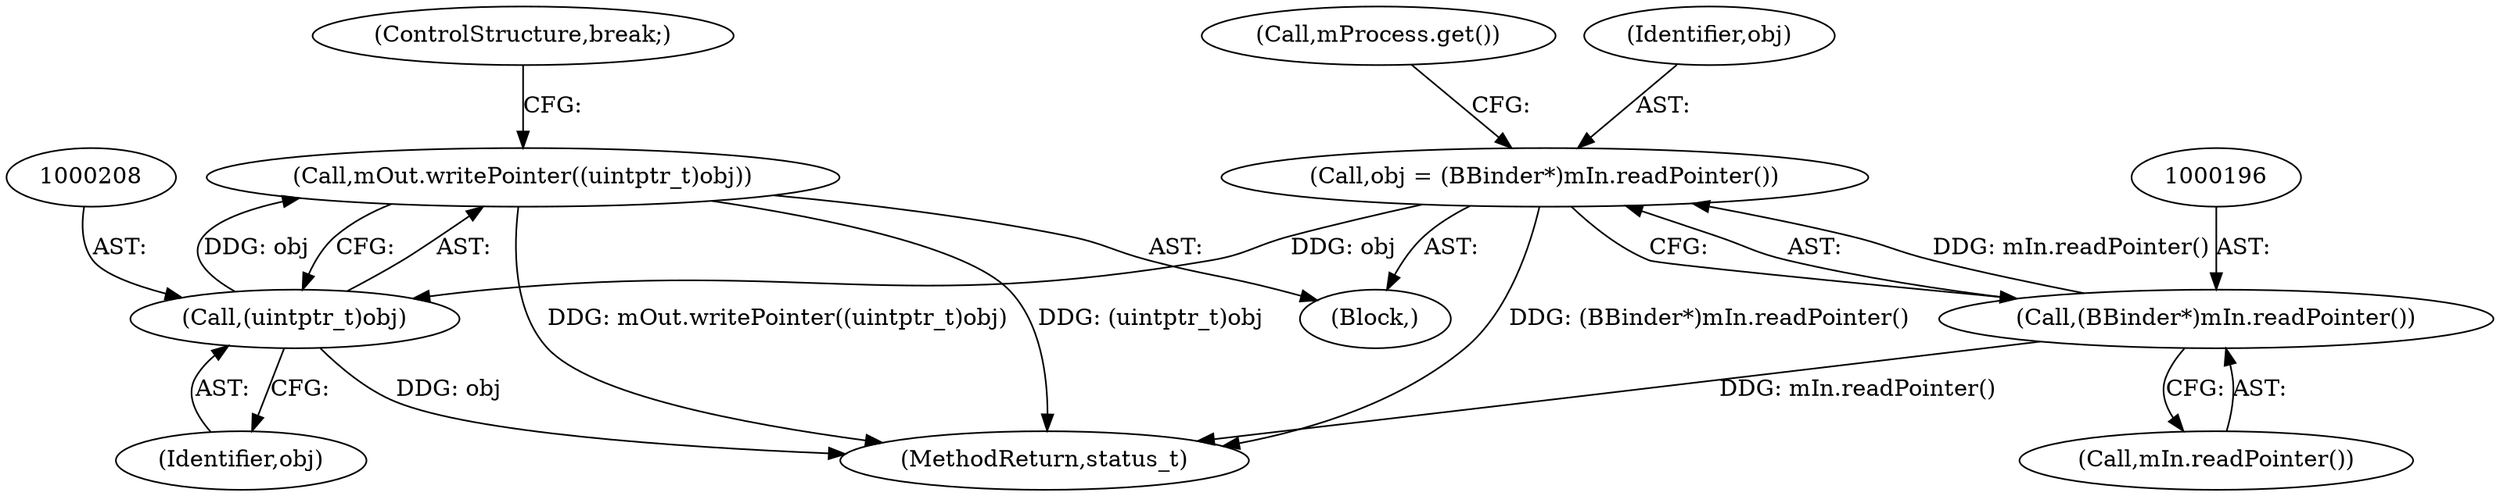 digraph "0_Android_a59b827869a2ea04022dd225007f29af8d61837a@API" {
"1000206" [label="(Call,mOut.writePointer((uintptr_t)obj))"];
"1000207" [label="(Call,(uintptr_t)obj)"];
"1000193" [label="(Call,obj = (BBinder*)mIn.readPointer())"];
"1000195" [label="(Call,(BBinder*)mIn.readPointer())"];
"1000210" [label="(ControlStructure,break;)"];
"1000115" [label="(Block,)"];
"1000207" [label="(Call,(uintptr_t)obj)"];
"1000206" [label="(Call,mOut.writePointer((uintptr_t)obj))"];
"1000209" [label="(Identifier,obj)"];
"1000195" [label="(Call,(BBinder*)mIn.readPointer())"];
"1000592" [label="(MethodReturn,status_t)"];
"1000193" [label="(Call,obj = (BBinder*)mIn.readPointer())"];
"1000194" [label="(Identifier,obj)"];
"1000197" [label="(Call,mIn.readPointer())"];
"1000199" [label="(Call,mProcess.get())"];
"1000206" -> "1000115"  [label="AST: "];
"1000206" -> "1000207"  [label="CFG: "];
"1000207" -> "1000206"  [label="AST: "];
"1000210" -> "1000206"  [label="CFG: "];
"1000206" -> "1000592"  [label="DDG: mOut.writePointer((uintptr_t)obj)"];
"1000206" -> "1000592"  [label="DDG: (uintptr_t)obj"];
"1000207" -> "1000206"  [label="DDG: obj"];
"1000207" -> "1000209"  [label="CFG: "];
"1000208" -> "1000207"  [label="AST: "];
"1000209" -> "1000207"  [label="AST: "];
"1000207" -> "1000592"  [label="DDG: obj"];
"1000193" -> "1000207"  [label="DDG: obj"];
"1000193" -> "1000115"  [label="AST: "];
"1000193" -> "1000195"  [label="CFG: "];
"1000194" -> "1000193"  [label="AST: "];
"1000195" -> "1000193"  [label="AST: "];
"1000199" -> "1000193"  [label="CFG: "];
"1000193" -> "1000592"  [label="DDG: (BBinder*)mIn.readPointer()"];
"1000195" -> "1000193"  [label="DDG: mIn.readPointer()"];
"1000195" -> "1000197"  [label="CFG: "];
"1000196" -> "1000195"  [label="AST: "];
"1000197" -> "1000195"  [label="AST: "];
"1000195" -> "1000592"  [label="DDG: mIn.readPointer()"];
}
